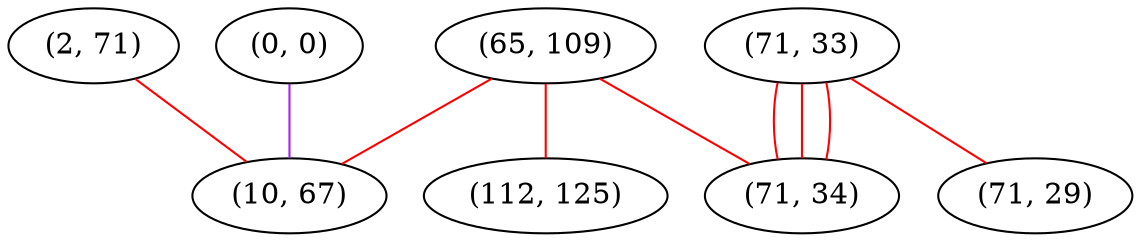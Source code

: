 graph "" {
"(2, 71)";
"(0, 0)";
"(71, 33)";
"(65, 109)";
"(112, 125)";
"(71, 29)";
"(10, 67)";
"(71, 34)";
"(2, 71)" -- "(10, 67)"  [color=red, key=0, weight=1];
"(0, 0)" -- "(10, 67)"  [color=purple, key=0, weight=4];
"(71, 33)" -- "(71, 29)"  [color=red, key=0, weight=1];
"(71, 33)" -- "(71, 34)"  [color=red, key=0, weight=1];
"(71, 33)" -- "(71, 34)"  [color=red, key=1, weight=1];
"(71, 33)" -- "(71, 34)"  [color=red, key=2, weight=1];
"(65, 109)" -- "(112, 125)"  [color=red, key=0, weight=1];
"(65, 109)" -- "(10, 67)"  [color=red, key=0, weight=1];
"(65, 109)" -- "(71, 34)"  [color=red, key=0, weight=1];
}
